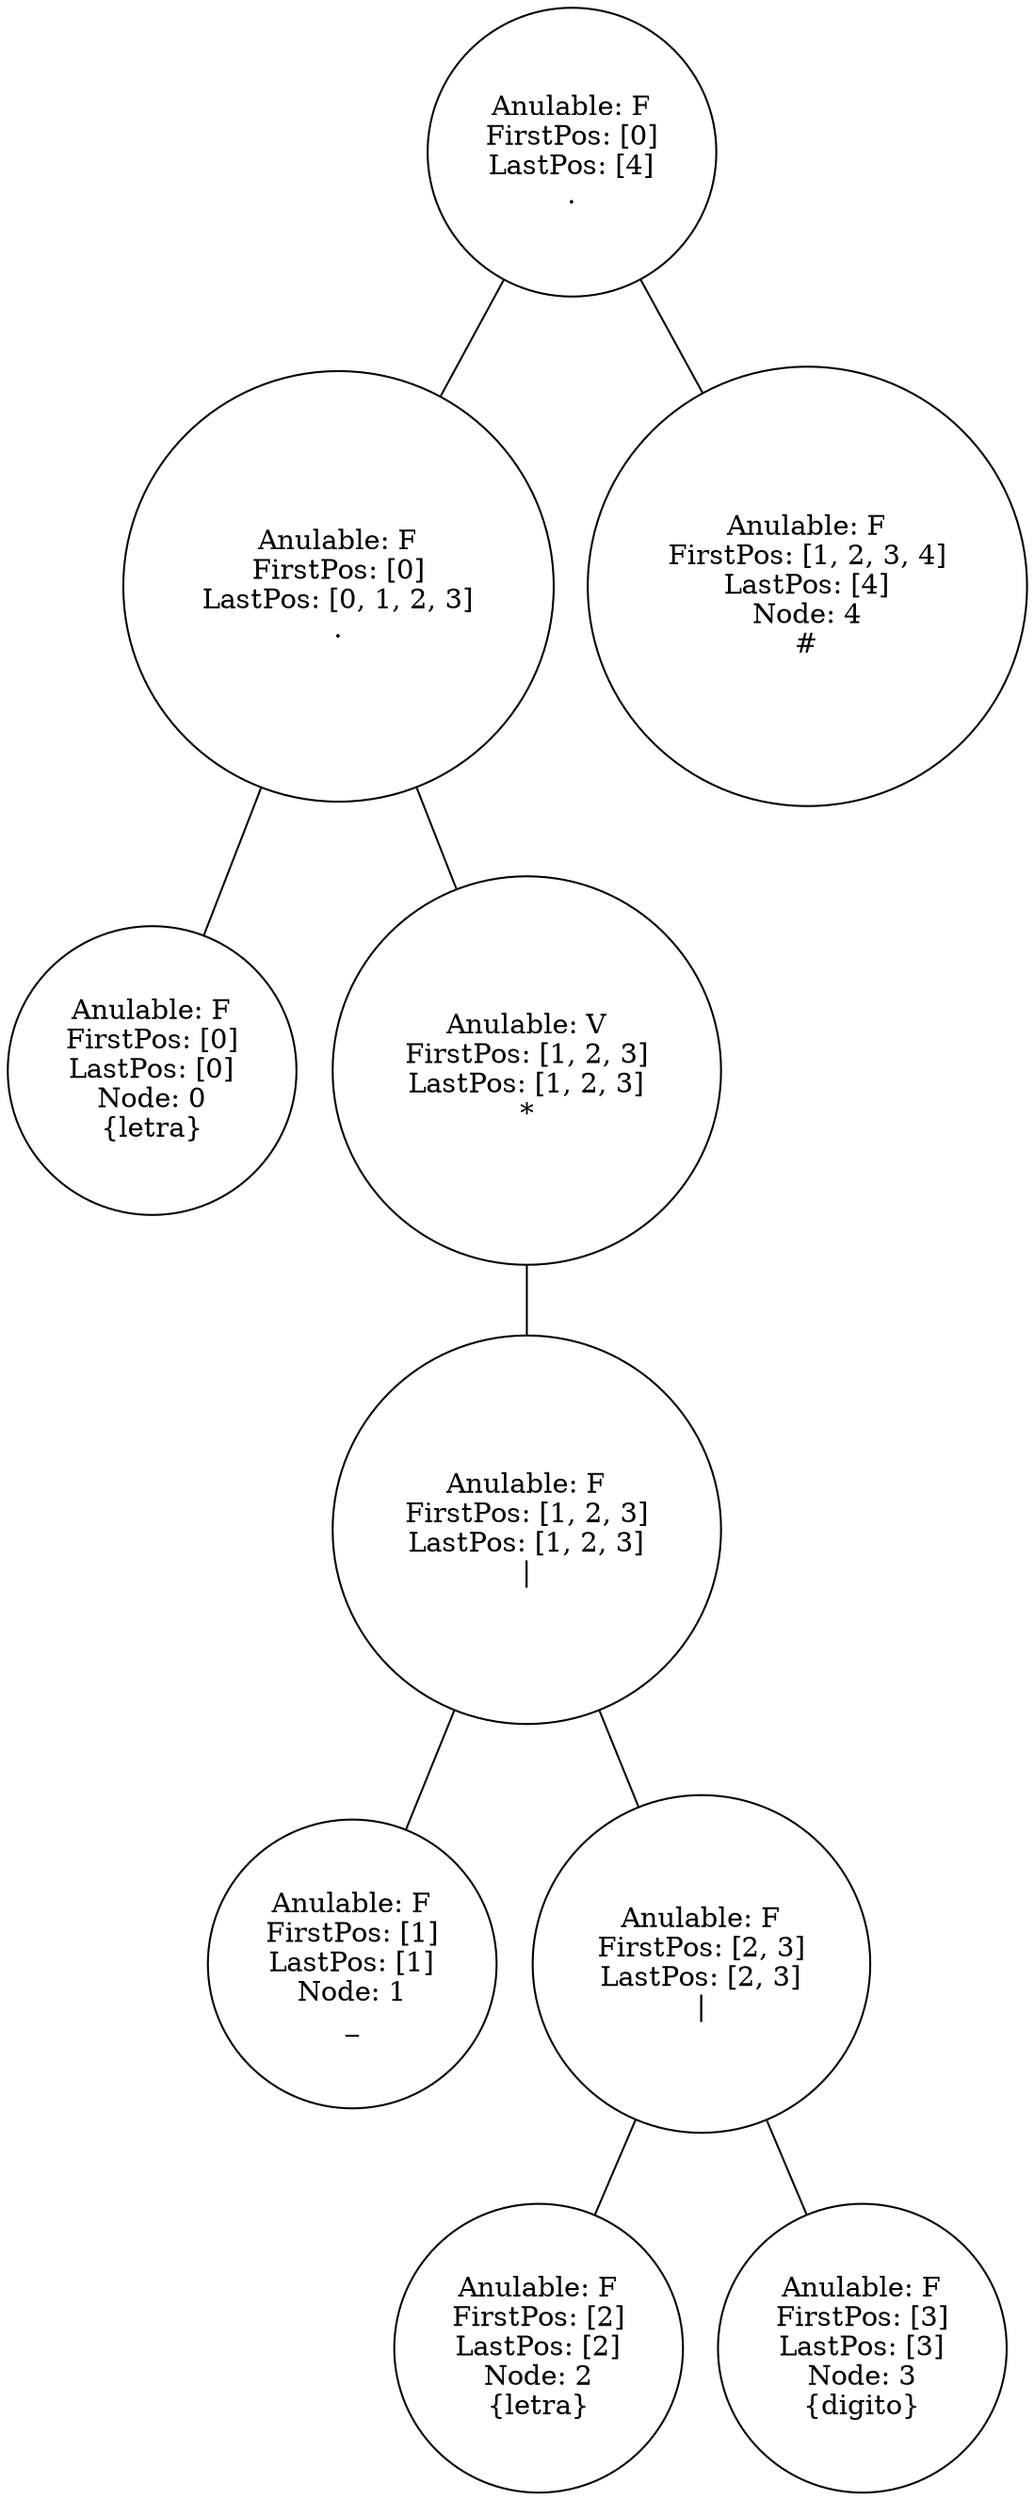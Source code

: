 graph G {AND_4 [label="Anulable: F
FirstPos: [0]
LastPos: [4]
.", shape="circle", width=1, height=1];
AND_3 [label="Anulable: F
FirstPos: [0]
LastPos: [0, 1, 2, 3]
.", shape="circle", width=1, height=1];
I_0 [label="Anulable: F
FirstPos: [0]
LastPos: [0]
Node: 0
{letra}", shape="circle", width=1, height=1];
KLEENE_2 [label="Anulable: V
FirstPos: [1, 2, 3]
LastPos: [1, 2, 3]
*", shape="circle", width=1, height=1];
OR_1 [label="Anulable: F
FirstPos: [1, 2, 3]
LastPos: [1, 2, 3]
|", shape="circle", width=1, height=1];
I_1 [label="Anulable: F
FirstPos: [1]
LastPos: [1]
Node: 1
_", shape="circle", width=1, height=1];
OR_0 [label="Anulable: F
FirstPos: [2, 3]
LastPos: [2, 3]
|", shape="circle", width=1, height=1];
I_2 [label="Anulable: F
FirstPos: [2]
LastPos: [2]
Node: 2
{letra}", shape="circle", width=1, height=1];
I_3 [label="Anulable: F
FirstPos: [3]
LastPos: [3]
Node: 3
{digito}", shape="circle", width=1, height=1];
I_ACEPTANCE_4 [label="Anulable: F
FirstPos: [1, 2, 3, 4]
LastPos: [4]
Node: 4
#", shape="circle", width=1, height=1];
AND_4 -- AND_3;
AND_3 -- I_0;
AND_3 -- KLEENE_2;
KLEENE_2 -- OR_1;
OR_1 -- I_1;
OR_1 -- OR_0;
OR_0 -- I_2;
OR_0 -- I_3;
AND_4 -- I_ACEPTANCE_4;
}